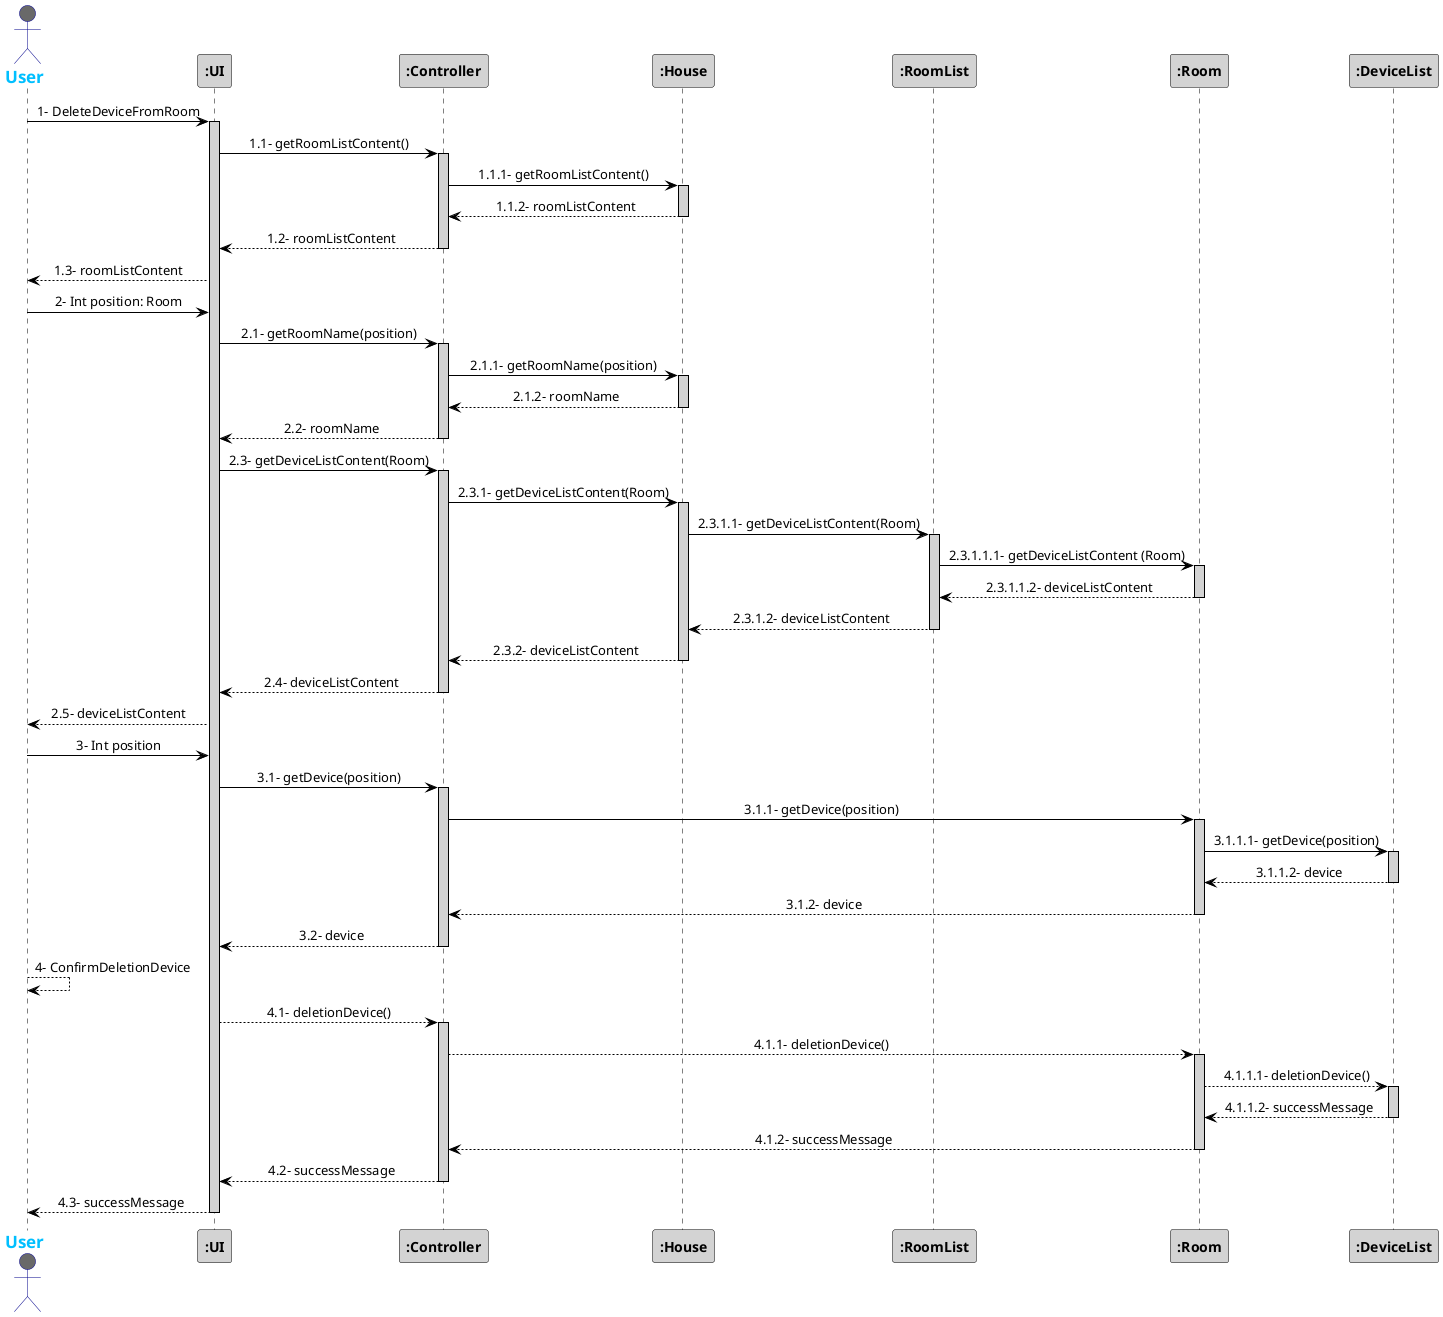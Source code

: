 @startuml
skinparam sequenceMessageAlign center
skinparam sequence {
	ArrowColor Black
	ActorBorderColor DarkBlue
	LifeLineBorderColor black
	LifeLineBackgroundColor LightGrey

	ParticipantBorderColor Black
	ParticipantBackgroundColor LightGrey
	ParticipantFontStyle Bold

	ActorBackgroundColor DimGrey
	ActorFontColor DeepSkyBlue
	ActorFontStyle Bold
	ActorFontSize 17
	ActorFontName Aapex
}

actor User
User -> ":UI": 1- DeleteDeviceFromRoom
activate ":UI"
":UI" -> ":Controller": 1.1- getRoomListContent()
activate ":Controller"
":Controller" -> ":House": 1.1.1- getRoomListContent()
activate ":House"

":Controller" <-- ":House": 1.1.2- roomListContent
deactivate ":House"
":UI" <-- ":Controller": 1.2- roomListContent
deactivate ":Controller"
User <-- ":UI": 1.3- roomListContent

User -> ":UI": 2- Int position: Room
":UI" -> ":Controller": 2.1- getRoomName(position)
activate ":Controller"
":Controller" -> ":House": 2.1.1- getRoomName(position)
activate ":House"
":Controller" <-- ":House": 2.1.2- roomName
deactivate ":House"
":UI" <-- ":Controller": 2.2- roomName
deactivate ":Controller"


":UI" -> ":Controller": 2.3- getDeviceListContent(Room)
activate ":Controller"
":Controller" -> ":House": 2.3.1- getDeviceListContent(Room)
activate ":House"
":House" -> ":RoomList": 2.3.1.1- getDeviceListContent(Room)
activate ":RoomList"
":RoomList" -> ":Room": 2.3.1.1.1- getDeviceListContent (Room)
activate ":Room"
":RoomList" <-- ":Room": 2.3.1.1.2- deviceListContent
deactivate ":Room"
":House" <-- ":RoomList":  2.3.1.2- deviceListContent
deactivate ":RoomList"
":Controller" <-- ":House": 2.3.2- deviceListContent
deactivate ":House"
":UI" <-- ":Controller": 2.4- deviceListContent
deactivate ":Controller"
User <-- ":UI": 2.5- deviceListContent

User -> ":UI": 3- Int position
":UI" -> ":Controller": 3.1- getDevice(position)
activate ":Controller"
":Controller" -> ":Room": 3.1.1- getDevice(position)
activate ":Room"
":Room" -> ":DeviceList": 3.1.1.1- getDevice(position)
activate ":DeviceList"
":Room" <-- ":DeviceList": 3.1.1.2- device
deactivate ":DeviceList"
":Controller" <-- ":Room": 3.1.2- device
deactivate ":Room"
":UI" <-- ":Controller": 3.2- device
deactivate ":Controller"

User --> User: 4- ConfirmDeletionDevice
":UI" --> ":Controller": 4.1- deletionDevice()
activate ":Controller"
":Controller" --> ":Room": 4.1.1- deletionDevice()
activate ":Room"
":Room" --> ":DeviceList": 4.1.1.1- deletionDevice()
activate ":DeviceList"
":Room" <-- ":DeviceList": 4.1.1.2- successMessage
deactivate ":DeviceList"
":Controller" <-- ":Room": 4.1.2- successMessage
deactivate ":Room"
":UI" <-- ":Controller": 4.2- successMessage
deactivate ":Controller"
User <-- ":UI": 4.3- successMessage
deactivate ":UI"

@enduml

@enduml